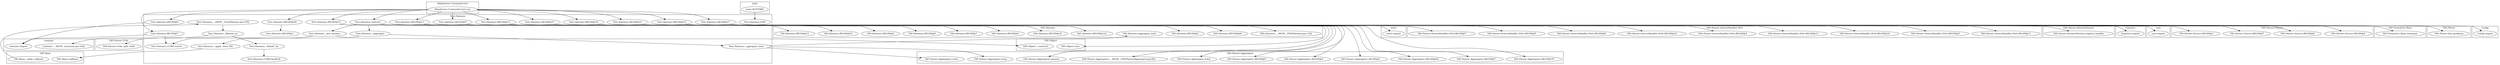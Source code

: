 digraph {
graph [overlap=false]
subgraph cluster_Config {
	label="Config";
	"Config::import";
}
subgraph cluster_TAP_Parser_SourceHandler_Perl {
	label="TAP::Parser::SourceHandler::Perl";
	"TAP::Parser::SourceHandler::Perl::BEGIN@11";
	"TAP::Parser::SourceHandler::Perl::BEGIN@3";
	"TAP::Parser::SourceHandler::Perl::BEGIN@10";
	"TAP::Parser::SourceHandler::Perl::BEGIN@13";
	"TAP::Parser::SourceHandler::Perl::BEGIN@4";
	"TAP::Parser::SourceHandler::Perl::BEGIN@12";
	"TAP::Parser::SourceHandler::Perl::BEGIN@8";
	"TAP::Parser::SourceHandler::Perl::BEGIN@5";
	"TAP::Parser::SourceHandler::Perl::BEGIN@7";
}
subgraph cluster_vars {
	label="vars";
	"vars::import";
}
subgraph cluster_strict {
	label="strict";
	"strict::import";
}
subgraph cluster_TAP_Object {
	label="TAP::Object";
	"TAP::Object::_construct";
	"TAP::Object::new";
}
subgraph cluster_TAP_Parser_Utils {
	label="TAP::Parser::Utils";
	"TAP::Parser::Utils::split_shell";
}
subgraph cluster_Test_Harness {
	label="Test::Harness";
	"Test::Harness::BEGIN@5";
	"Test::Harness::_apply_extra_INC";
	"Test::Harness::BEGIN@8";
	"Test::Harness::_aggregate";
	"Test::Harness::BEGIN@13";
	"Test::Harness::END";
	"Test::Harness::BEGIN@15";
	"Test::Harness::BEGIN@7";
	"Test::Harness::BEGIN@21";
	"Test::Harness::BEGIN@17";
	"Test::Harness::_aggregate_tests";
	"Test::Harness::BEGIN@12";
	"Test::Harness::BEGIN@10";
	"Test::Harness::BEGIN@18";
	"Test::Harness::__ANON__[Test/Harness.pm:145]";
	"Test::Harness::BEGIN@1";
	"Test::Harness::runtests";
	"Test::Harness::_filtered_inc";
	"Test::Harness::CORE:match";
	"Test::Harness::_new_harness";
	"Test::Harness::CORE:backtick";
	"Test::Harness::BEGIN@11";
	"Test::Harness::_default_inc";
	"Test::Harness::BEGIN@38";
}
subgraph cluster_constant {
	label="constant";
	"constant::import";
	"constant::__ANON__[constant.pm:142]";
}
subgraph cluster_Exporter {
	label="Exporter";
	"Exporter::import";
}
subgraph cluster_TAP_Parser_Aggregator {
	label="TAP::Parser::Aggregator";
	"TAP::Parser::Aggregator::parsers";
	"TAP::Parser::Aggregator::BEGIN@7";
	"TAP::Parser::Aggregator::BEGIN@79";
	"TAP::Parser::Aggregator::__ANON__[TAP/Parser/Aggregator.pm:85]";
	"TAP::Parser::Aggregator::total";
	"TAP::Parser::Aggregator::BEGIN@5";
	"TAP::Parser::Aggregator::BEGIN@4";
	"TAP::Parser::Aggregator::start";
	"TAP::Parser::Aggregator::stop";
	"TAP::Parser::Aggregator::BEGIN@3";
	"TAP::Parser::Aggregator::BEGIN@62";
}
subgraph cluster_Mojolicious_Command_test {
	label="Mojolicious::Command::test";
	"Mojolicious::Command::test::run";
}
subgraph cluster_TAP_Parser_Source {
	label="TAP::Parser::Source";
	"TAP::Parser::Source::BEGIN@4";
	"TAP::Parser::Source::BEGIN@6";
	"TAP::Parser::Source::BEGIN@7";
	"TAP::Parser::Source::BEGIN@3";
}
subgraph cluster_TAP_Formatter_Base {
	label="TAP::Formatter::Base";
	"TAP::Formatter::Base::summary";
}
subgraph cluster_main {
	label="main";
	"main::RUNTIME";
}
subgraph cluster_TAP_Base {
	label="TAP::Base";
	"TAP::Base::_make_callback";
	"TAP::Base::callback";
}
subgraph cluster_TAP_Parser {
	label="TAP::Parser";
	"TAP::Parser::has_problems";
}
subgraph cluster_TAP_Parser_IteratorFactory {
	label="TAP::Parser::IteratorFactory";
	"TAP::Parser::IteratorFactory::register_handler";
}
subgraph cluster_TAP_Harness {
	label="TAP::Harness";
	"TAP::Harness::BEGIN@93";
	"TAP::Harness::BEGIN@12";
	"TAP::Harness::__ANON__[TAP/Harness.pm:116]";
	"TAP::Harness::aggregate_tests";
	"TAP::Harness::BEGIN@10";
	"TAP::Harness::BEGIN@4";
	"TAP::Harness::BEGIN@60";
	"TAP::Harness::BEGIN@3";
	"TAP::Harness::BEGIN@7";
	"TAP::Harness::BEGIN@8";
	"TAP::Harness::BEGIN@6";
	"TAP::Harness::BEGIN@121";
}
"Test::Harness::BEGIN@10" -> "TAP::Harness::BEGIN@7";
"Test::Harness::BEGIN@12" -> "TAP::Parser::Source::BEGIN@4";
"Test::Harness::_filtered_inc" -> "constant::__ANON__[constant.pm:142]";
"TAP::Base::_make_callback" -> "Test::Harness::__ANON__[Test/Harness.pm:145]";
"Test::Harness::BEGIN@15" -> "Exporter::import";
"Test::Harness::BEGIN@18" -> "Exporter::import";
"Test::Harness::BEGIN@13" -> "TAP::Parser::SourceHandler::Perl::BEGIN@7";
"Test::Harness::BEGIN@11" -> "TAP::Parser::Aggregator::BEGIN@79";
"Mojolicious::Command::test::run" -> "Test::Harness::BEGIN@21";
"Test::Harness::_aggregate" -> "Test::Harness::_aggregate_tests";
"Test::Harness::BEGIN@13" -> "TAP::Parser::SourceHandler::Perl::BEGIN@11";
"Test::Harness::_new_harness" -> "Test::Harness::CORE:match";
"Test::Harness::BEGIN@7" -> "Test::Harness::CORE:match";
"Mojolicious::Command::test::run" -> "Test::Harness::BEGIN@5";
"Test::Harness::BEGIN@17" -> "Config::import";
"Test::Harness::BEGIN@10" -> "TAP::Harness::BEGIN@8";
"Test::Harness::BEGIN@13" -> "TAP::Parser::SourceHandler::Perl::BEGIN@8";
"Mojolicious::Command::test::run" -> "Test::Harness::BEGIN@17";
"Test::Harness::BEGIN@11" -> "TAP::Parser::Aggregator::BEGIN@62";
"Test::Harness::_aggregate_tests" -> "TAP::Harness::aggregate_tests";
"Test::Harness::BEGIN@13" -> "TAP::Parser::SourceHandler::Perl::BEGIN@13";
"Test::Harness::_apply_extra_INC" -> "TAP::Base::callback";
"Test::Harness::BEGIN@10" -> "TAP::Harness::BEGIN@3";
"Test::Harness::runtests" -> "Test::Harness::_aggregate";
"Mojolicious::Command::test::run" -> "Test::Harness::BEGIN@8";
"Test::Harness::BEGIN@11" -> "TAP::Parser::Aggregator::BEGIN@5";
"Test::Harness::BEGIN@12" -> "TAP::Parser::Source::BEGIN@6";
"Test::Harness::BEGIN@13" -> "TAP::Parser::SourceHandler::Perl::BEGIN@5";
"Test::Harness::BEGIN@10" -> "TAP::Harness::BEGIN@10";
"Test::Harness::runtests" -> "TAP::Parser::has_problems";
"Test::Harness::runtests" -> "Test::Harness::_new_harness";
"Test::Harness::_default_inc" -> "Test::Harness::CORE:backtick";
"Mojolicious::Command::test::run" -> "Test::Harness::BEGIN@11";
"Test::Harness::_filtered_inc" -> "Test::Harness::_default_inc";
"Test::Harness::BEGIN@11" -> "TAP::Parser::Aggregator::BEGIN@7";
"Test::Harness::runtests" -> "TAP::Parser::Aggregator::parsers";
"Mojolicious::Command::test::run" -> "Test::Harness::BEGIN@13";
"Mojolicious::Command::test::run" -> "Test::Harness::BEGIN@7";
"Test::Harness::BEGIN@13" -> "TAP::Parser::IteratorFactory::register_handler";
"Test::Harness::BEGIN@7" -> "constant::import";
"Test::Harness::BEGIN@8" -> "constant::import";
"Test::Harness::_aggregate" -> "Test::Harness::_apply_extra_INC";
"Test::Harness::runtests" -> "TAP::Parser::Aggregator::total";
"Test::Harness::BEGIN@13" -> "TAP::Parser::SourceHandler::Perl::BEGIN@4";
"Test::Harness::BEGIN@10" -> "TAP::Harness::BEGIN@6";
"Test::Harness::runtests" -> "TAP::Harness::__ANON__[TAP/Harness.pm:116]";
"Test::Harness::BEGIN@13" -> "TAP::Parser::SourceHandler::Perl::BEGIN@3";
"Test::Harness::runtests" -> "TAP::Object::new";
"Test::Harness::BEGIN@38" -> "Test::Harness::BEGIN@1";
"Test::Harness::BEGIN@12" -> "TAP::Parser::Source::BEGIN@7";
"Mojolicious::Command::test::run" -> "Test::Harness::runtests";
"Test::Harness::_new_harness" -> "TAP::Parser::Utils::split_shell";
"Test::Harness::_aggregate_tests" -> "TAP::Parser::Aggregator::start";
"Test::Harness::BEGIN@11" -> "TAP::Parser::Aggregator::BEGIN@3";
"Test::Harness::BEGIN@12" -> "TAP::Parser::Source::BEGIN@3";
"Test::Harness::runtests" -> "TAP::Formatter::Base::summary";
"Test::Harness::BEGIN@10" -> "TAP::Harness::BEGIN@4";
"Test::Harness::BEGIN@13" -> "TAP::Parser::SourceHandler::Perl::BEGIN@10";
"Test::Harness::runtests" -> "TAP::Parser::Aggregator::__ANON__[TAP/Parser/Aggregator.pm:85]";
"Mojolicious::Command::test::run" -> "Test::Harness::BEGIN@15";
"Mojolicious::Command::test::run" -> "Test::Harness::BEGIN@18";
"Test::Harness::BEGIN@21" -> "vars::import";
"Test::Harness::BEGIN@11" -> "TAP::Parser::Aggregator::BEGIN@4";
"Test::Harness::BEGIN@13" -> "TAP::Parser::SourceHandler::Perl::BEGIN@12";
"Test::Harness::BEGIN@10" -> "TAP::Harness::BEGIN@121";
"Test::Harness::BEGIN@10" -> "TAP::Harness::BEGIN@12";
"Test::Harness::BEGIN@10" -> "TAP::Harness::BEGIN@60";
"main::RUNTIME" -> "Test::Harness::END";
"Test::Harness::_aggregate_tests" -> "TAP::Parser::Aggregator::stop";
"Test::Harness::_new_harness" -> "TAP::Object::_construct";
"Mojolicious::Command::test::run" -> "Test::Harness::BEGIN@10";
"Test::Harness::BEGIN@10" -> "TAP::Harness::BEGIN@93";
"Mojolicious::Command::test::run" -> "Test::Harness::BEGIN@12";
"Test::Harness::__ANON__[Test/Harness.pm:145]" -> "Test::Harness::_filtered_inc";
"Test::Harness::BEGIN@5" -> "strict::import";
"Mojolicious::Command::test::run" -> "Test::Harness::BEGIN@38";
}
